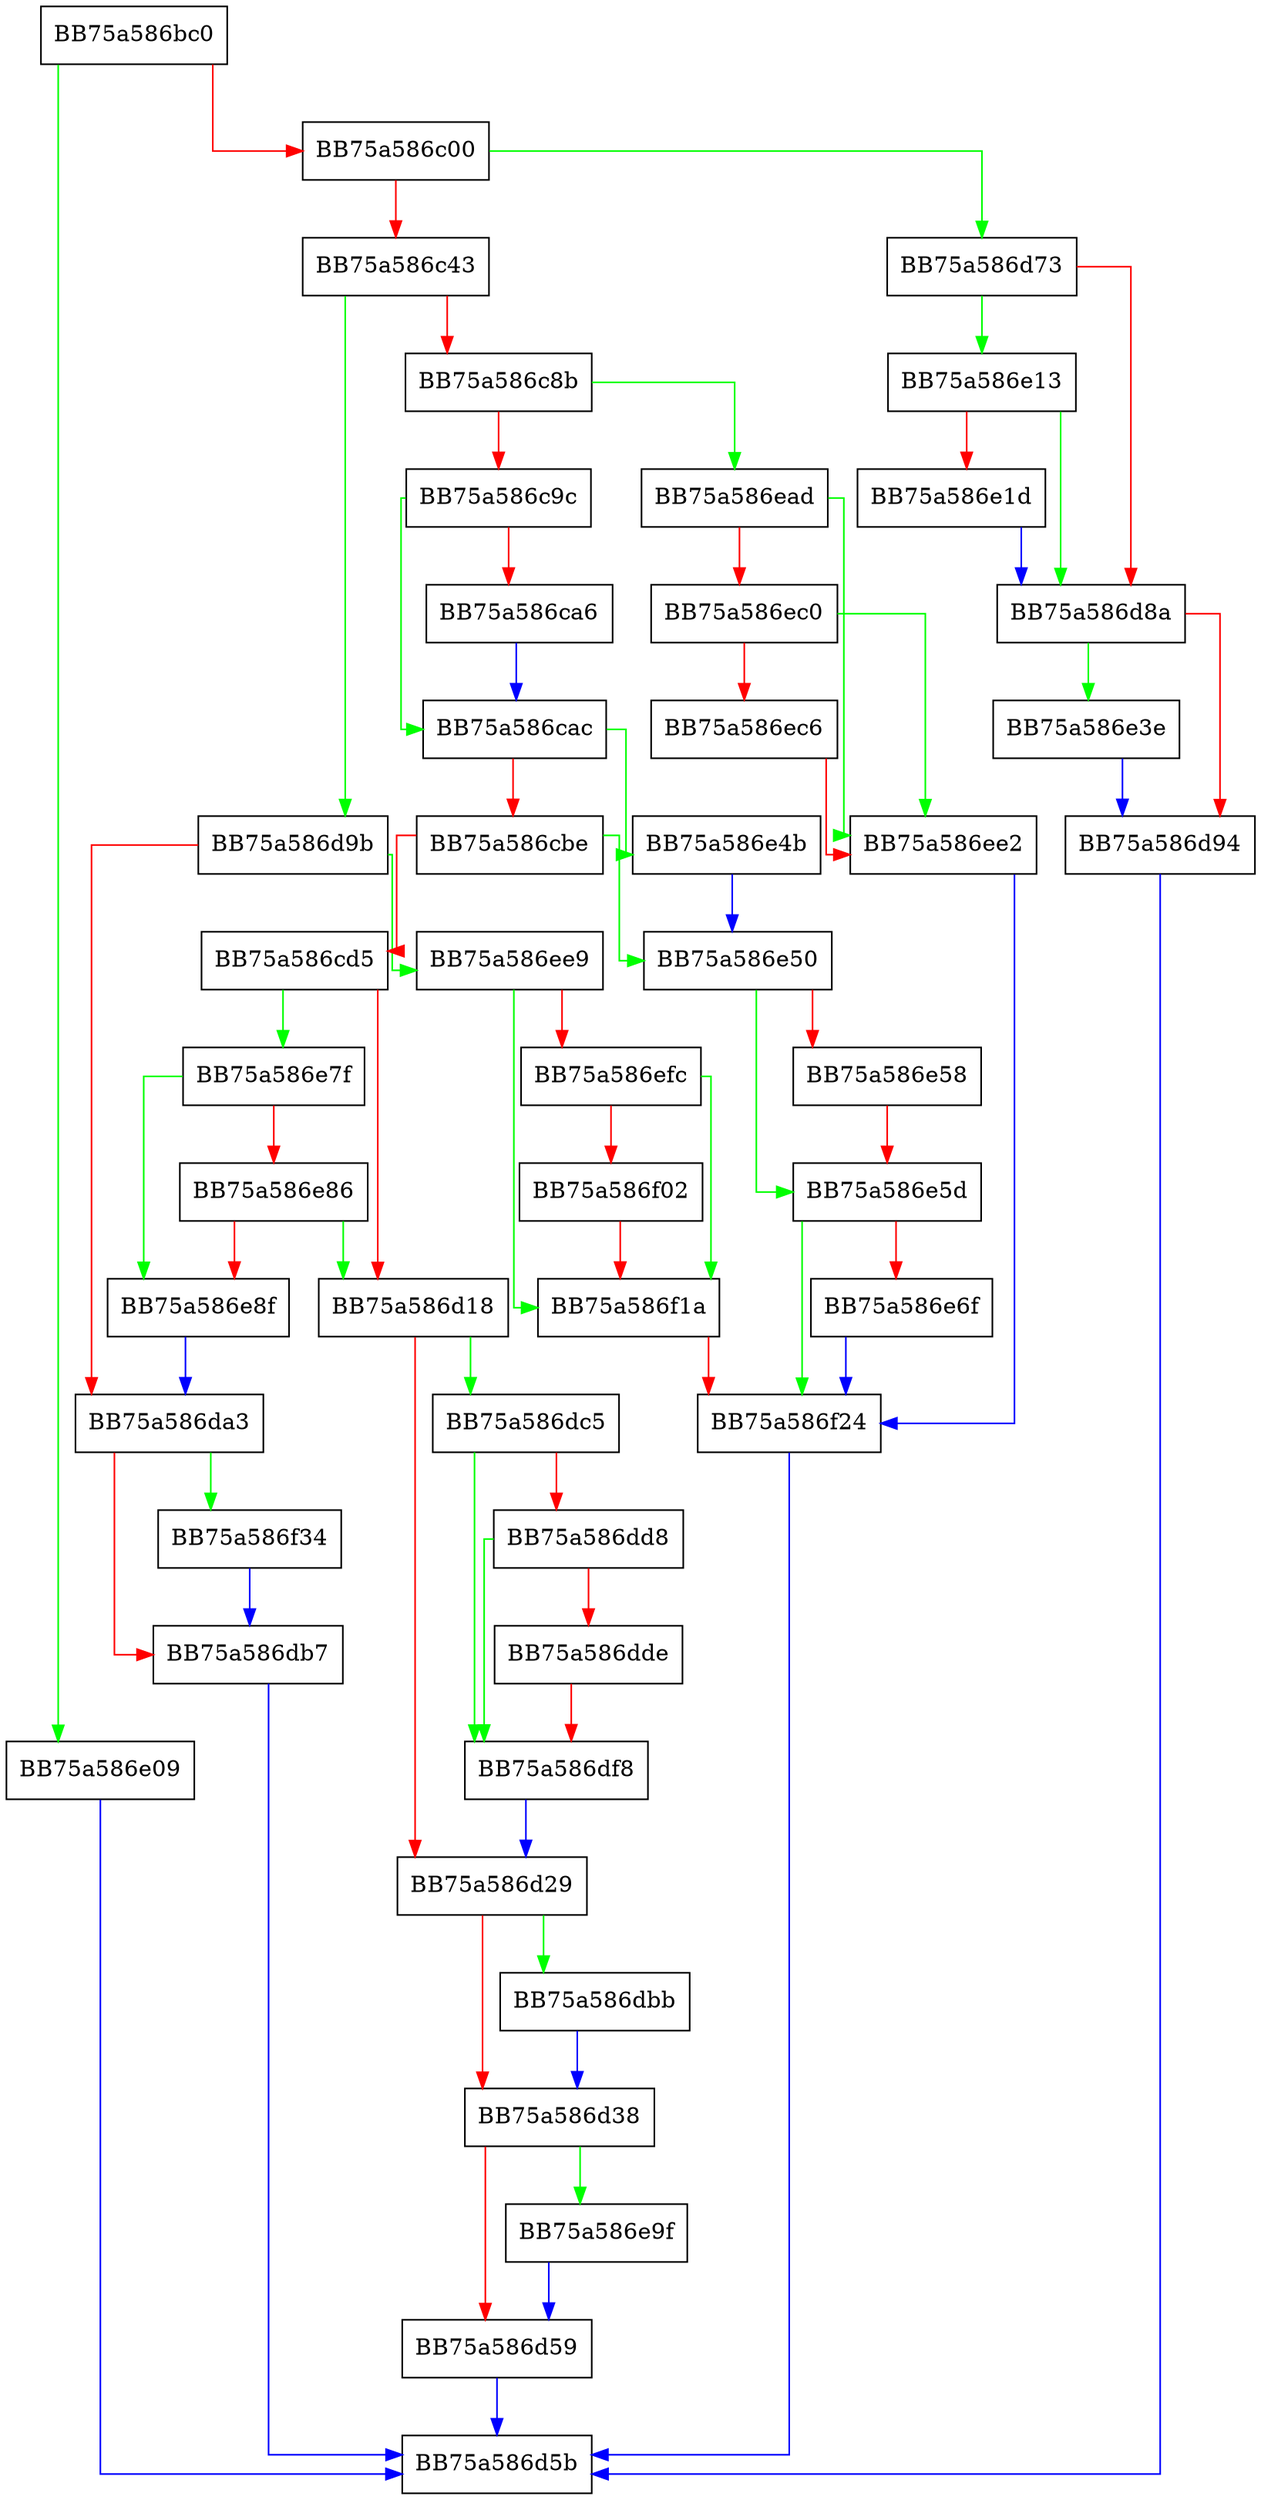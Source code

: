 digraph GetValueInfo {
  node [shape="box"];
  graph [splines=ortho];
  BB75a586bc0 -> BB75a586e09 [color="green"];
  BB75a586bc0 -> BB75a586c00 [color="red"];
  BB75a586c00 -> BB75a586d73 [color="green"];
  BB75a586c00 -> BB75a586c43 [color="red"];
  BB75a586c43 -> BB75a586d9b [color="green"];
  BB75a586c43 -> BB75a586c8b [color="red"];
  BB75a586c8b -> BB75a586ead [color="green"];
  BB75a586c8b -> BB75a586c9c [color="red"];
  BB75a586c9c -> BB75a586cac [color="green"];
  BB75a586c9c -> BB75a586ca6 [color="red"];
  BB75a586ca6 -> BB75a586cac [color="blue"];
  BB75a586cac -> BB75a586e4b [color="green"];
  BB75a586cac -> BB75a586cbe [color="red"];
  BB75a586cbe -> BB75a586e50 [color="green"];
  BB75a586cbe -> BB75a586cd5 [color="red"];
  BB75a586cd5 -> BB75a586e7f [color="green"];
  BB75a586cd5 -> BB75a586d18 [color="red"];
  BB75a586d18 -> BB75a586dc5 [color="green"];
  BB75a586d18 -> BB75a586d29 [color="red"];
  BB75a586d29 -> BB75a586dbb [color="green"];
  BB75a586d29 -> BB75a586d38 [color="red"];
  BB75a586d38 -> BB75a586e9f [color="green"];
  BB75a586d38 -> BB75a586d59 [color="red"];
  BB75a586d59 -> BB75a586d5b [color="blue"];
  BB75a586d73 -> BB75a586e13 [color="green"];
  BB75a586d73 -> BB75a586d8a [color="red"];
  BB75a586d8a -> BB75a586e3e [color="green"];
  BB75a586d8a -> BB75a586d94 [color="red"];
  BB75a586d94 -> BB75a586d5b [color="blue"];
  BB75a586d9b -> BB75a586ee9 [color="green"];
  BB75a586d9b -> BB75a586da3 [color="red"];
  BB75a586da3 -> BB75a586f34 [color="green"];
  BB75a586da3 -> BB75a586db7 [color="red"];
  BB75a586db7 -> BB75a586d5b [color="blue"];
  BB75a586dbb -> BB75a586d38 [color="blue"];
  BB75a586dc5 -> BB75a586df8 [color="green"];
  BB75a586dc5 -> BB75a586dd8 [color="red"];
  BB75a586dd8 -> BB75a586df8 [color="green"];
  BB75a586dd8 -> BB75a586dde [color="red"];
  BB75a586dde -> BB75a586df8 [color="red"];
  BB75a586df8 -> BB75a586d29 [color="blue"];
  BB75a586e09 -> BB75a586d5b [color="blue"];
  BB75a586e13 -> BB75a586d8a [color="green"];
  BB75a586e13 -> BB75a586e1d [color="red"];
  BB75a586e1d -> BB75a586d8a [color="blue"];
  BB75a586e3e -> BB75a586d94 [color="blue"];
  BB75a586e4b -> BB75a586e50 [color="blue"];
  BB75a586e50 -> BB75a586e5d [color="green"];
  BB75a586e50 -> BB75a586e58 [color="red"];
  BB75a586e58 -> BB75a586e5d [color="red"];
  BB75a586e5d -> BB75a586f24 [color="green"];
  BB75a586e5d -> BB75a586e6f [color="red"];
  BB75a586e6f -> BB75a586f24 [color="blue"];
  BB75a586e7f -> BB75a586e8f [color="green"];
  BB75a586e7f -> BB75a586e86 [color="red"];
  BB75a586e86 -> BB75a586d18 [color="green"];
  BB75a586e86 -> BB75a586e8f [color="red"];
  BB75a586e8f -> BB75a586da3 [color="blue"];
  BB75a586e9f -> BB75a586d59 [color="blue"];
  BB75a586ead -> BB75a586ee2 [color="green"];
  BB75a586ead -> BB75a586ec0 [color="red"];
  BB75a586ec0 -> BB75a586ee2 [color="green"];
  BB75a586ec0 -> BB75a586ec6 [color="red"];
  BB75a586ec6 -> BB75a586ee2 [color="red"];
  BB75a586ee2 -> BB75a586f24 [color="blue"];
  BB75a586ee9 -> BB75a586f1a [color="green"];
  BB75a586ee9 -> BB75a586efc [color="red"];
  BB75a586efc -> BB75a586f1a [color="green"];
  BB75a586efc -> BB75a586f02 [color="red"];
  BB75a586f02 -> BB75a586f1a [color="red"];
  BB75a586f1a -> BB75a586f24 [color="red"];
  BB75a586f24 -> BB75a586d5b [color="blue"];
  BB75a586f34 -> BB75a586db7 [color="blue"];
}